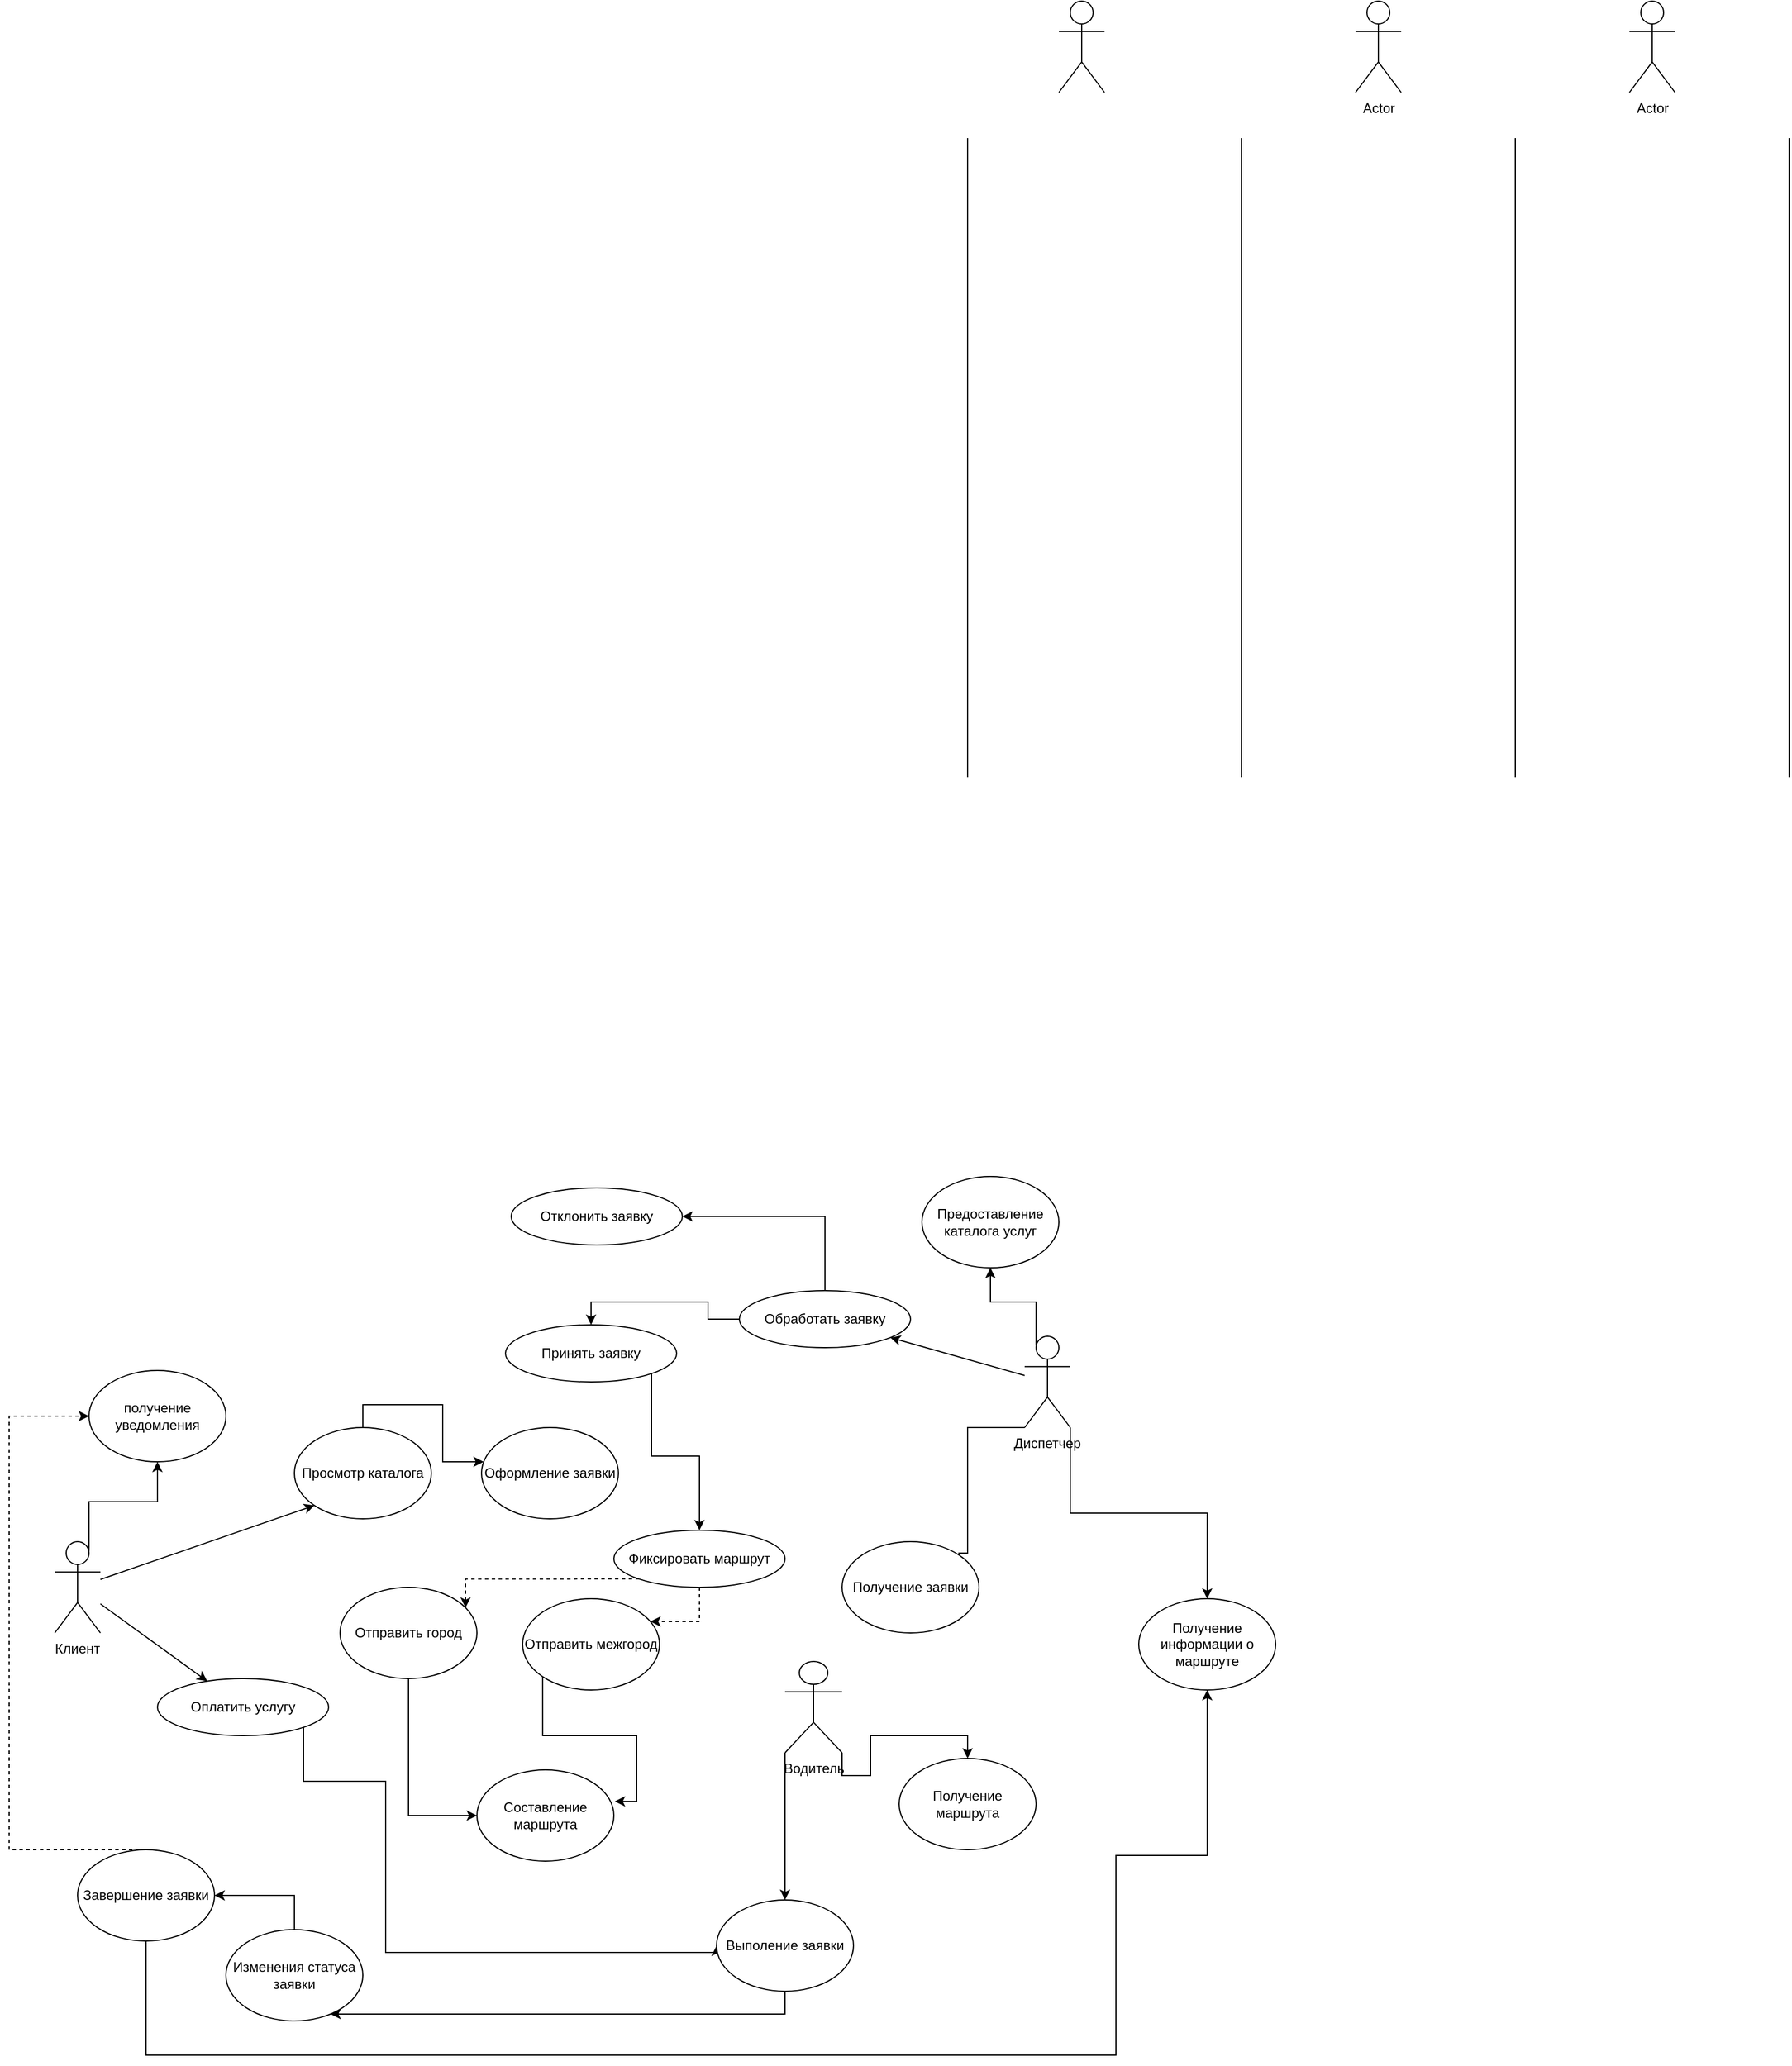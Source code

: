 <mxfile version="26.1.0" pages="4">
  <diagram name="Автобаза - Прецеденты" id="iorTe0vum1CQzyd1ajd3">
    <mxGraphModel dx="2327" dy="2119" grid="1" gridSize="10" guides="1" tooltips="1" connect="1" arrows="1" fold="1" page="1" pageScale="1" pageWidth="827" pageHeight="1169" math="0" shadow="0">
      <root>
        <mxCell id="0" />
        <mxCell id="1" parent="0" />
        <mxCell id="Hcgc0fuzSYYbqY41BFrf-39" style="edgeStyle=orthogonalEdgeStyle;rounded=0;orthogonalLoop=1;jettySize=auto;html=1;exitX=0.75;exitY=0.1;exitDx=0;exitDy=0;exitPerimeter=0;" parent="1" source="h6UZVJmKNb4CSLtt_aIw-1" target="h6UZVJmKNb4CSLtt_aIw-24" edge="1">
          <mxGeometry relative="1" as="geometry" />
        </mxCell>
        <mxCell id="h6UZVJmKNb4CSLtt_aIw-1" value="Клиент" style="shape=umlActor;verticalLabelPosition=bottom;verticalAlign=top;" parent="1" vertex="1">
          <mxGeometry x="40" y="230" width="40" height="80" as="geometry" />
        </mxCell>
        <mxCell id="Hcgc0fuzSYYbqY41BFrf-30" style="edgeStyle=orthogonalEdgeStyle;rounded=0;orthogonalLoop=1;jettySize=auto;html=1;exitX=1;exitY=1;exitDx=0;exitDy=0;exitPerimeter=0;" parent="1" source="h6UZVJmKNb4CSLtt_aIw-2" target="Hcgc0fuzSYYbqY41BFrf-29" edge="1">
          <mxGeometry relative="1" as="geometry" />
        </mxCell>
        <mxCell id="Hcgc0fuzSYYbqY41BFrf-42" style="edgeStyle=orthogonalEdgeStyle;rounded=0;orthogonalLoop=1;jettySize=auto;html=1;exitX=0.25;exitY=0.1;exitDx=0;exitDy=0;exitPerimeter=0;" parent="1" source="h6UZVJmKNb4CSLtt_aIw-2" target="Hcgc0fuzSYYbqY41BFrf-43" edge="1">
          <mxGeometry relative="1" as="geometry">
            <mxPoint x="860" y="-50" as="targetPoint" />
          </mxGeometry>
        </mxCell>
        <mxCell id="h6UZVJmKNb4CSLtt_aIw-2" value="Диспетчер" style="shape=umlActor;verticalLabelPosition=bottom;verticalAlign=top;" parent="1" vertex="1">
          <mxGeometry x="890" y="50" width="40" height="80" as="geometry" />
        </mxCell>
        <mxCell id="h6UZVJmKNb4CSLtt_aIw-42" style="edgeStyle=orthogonalEdgeStyle;rounded=0;orthogonalLoop=1;jettySize=auto;html=1;exitX=1;exitY=1;exitDx=0;exitDy=0;entryX=0;entryY=0.5;entryDx=0;entryDy=0;" parent="1" source="h6UZVJmKNb4CSLtt_aIw-5" target="h6UZVJmKNb4CSLtt_aIw-41" edge="1">
          <mxGeometry relative="1" as="geometry">
            <Array as="points">
              <mxPoint x="258" y="440" />
              <mxPoint x="330" y="440" />
              <mxPoint x="330" y="590" />
            </Array>
          </mxGeometry>
        </mxCell>
        <mxCell id="h6UZVJmKNb4CSLtt_aIw-5" value="Оплатить услугу" style="ellipse;whiteSpace=wrap;" parent="1" vertex="1">
          <mxGeometry x="130" y="350" width="150" height="50" as="geometry" />
        </mxCell>
        <mxCell id="h6UZVJmKNb4CSLtt_aIw-52" style="edgeStyle=orthogonalEdgeStyle;rounded=0;orthogonalLoop=1;jettySize=auto;html=1;exitX=0.5;exitY=0;exitDx=0;exitDy=0;entryX=1;entryY=0.5;entryDx=0;entryDy=0;" parent="1" source="h6UZVJmKNb4CSLtt_aIw-6" target="h6UZVJmKNb4CSLtt_aIw-7" edge="1">
          <mxGeometry relative="1" as="geometry" />
        </mxCell>
        <mxCell id="h6UZVJmKNb4CSLtt_aIw-53" style="edgeStyle=orthogonalEdgeStyle;rounded=0;orthogonalLoop=1;jettySize=auto;html=1;exitX=0;exitY=0.5;exitDx=0;exitDy=0;entryX=0.5;entryY=0;entryDx=0;entryDy=0;" parent="1" source="h6UZVJmKNb4CSLtt_aIw-6" target="h6UZVJmKNb4CSLtt_aIw-19" edge="1">
          <mxGeometry relative="1" as="geometry" />
        </mxCell>
        <mxCell id="h6UZVJmKNb4CSLtt_aIw-6" value="Обработать заявку" style="ellipse;whiteSpace=wrap;" parent="1" vertex="1">
          <mxGeometry x="640" y="10" width="150" height="50" as="geometry" />
        </mxCell>
        <mxCell id="h6UZVJmKNb4CSLtt_aIw-7" value="Отклонить заявку" style="ellipse;whiteSpace=wrap;" parent="1" vertex="1">
          <mxGeometry x="440" y="-80" width="150" height="50" as="geometry" />
        </mxCell>
        <mxCell id="h6UZVJmKNb4CSLtt_aIw-34" style="edgeStyle=orthogonalEdgeStyle;rounded=0;orthogonalLoop=1;jettySize=auto;html=1;exitX=0;exitY=1;exitDx=0;exitDy=0;dashed=1;" parent="1" source="h6UZVJmKNb4CSLtt_aIw-8" target="h6UZVJmKNb4CSLtt_aIw-35" edge="1">
          <mxGeometry relative="1" as="geometry">
            <mxPoint x="460" y="270" as="targetPoint" />
            <Array as="points">
              <mxPoint x="400" y="263" />
            </Array>
          </mxGeometry>
        </mxCell>
        <mxCell id="h6UZVJmKNb4CSLtt_aIw-36" style="edgeStyle=orthogonalEdgeStyle;rounded=0;orthogonalLoop=1;jettySize=auto;html=1;exitX=0.5;exitY=1;exitDx=0;exitDy=0;dashed=1;" parent="1" source="h6UZVJmKNb4CSLtt_aIw-8" target="h6UZVJmKNb4CSLtt_aIw-37" edge="1">
          <mxGeometry relative="1" as="geometry">
            <mxPoint x="530" y="290" as="targetPoint" />
            <Array as="points">
              <mxPoint x="605" y="300" />
            </Array>
          </mxGeometry>
        </mxCell>
        <mxCell id="h6UZVJmKNb4CSLtt_aIw-8" value="Фиксировать маршрут" style="ellipse;whiteSpace=wrap;" parent="1" vertex="1">
          <mxGeometry x="530" y="220" width="150" height="50" as="geometry" />
        </mxCell>
        <mxCell id="h6UZVJmKNb4CSLtt_aIw-10" style="entryX=0;entryY=1;entryDx=0;entryDy=0;" parent="1" source="h6UZVJmKNb4CSLtt_aIw-1" target="Hcgc0fuzSYYbqY41BFrf-36" edge="1">
          <mxGeometry relative="1" as="geometry">
            <mxPoint x="264.828" y="193.582" as="targetPoint" />
          </mxGeometry>
        </mxCell>
        <mxCell id="h6UZVJmKNb4CSLtt_aIw-11" parent="1" source="h6UZVJmKNb4CSLtt_aIw-1" target="h6UZVJmKNb4CSLtt_aIw-5" edge="1">
          <mxGeometry relative="1" as="geometry" />
        </mxCell>
        <mxCell id="h6UZVJmKNb4CSLtt_aIw-12" parent="1" source="h6UZVJmKNb4CSLtt_aIw-2" target="h6UZVJmKNb4CSLtt_aIw-6" edge="1">
          <mxGeometry relative="1" as="geometry" />
        </mxCell>
        <mxCell id="h6UZVJmKNb4CSLtt_aIw-51" style="edgeStyle=orthogonalEdgeStyle;rounded=0;orthogonalLoop=1;jettySize=auto;html=1;exitX=1;exitY=1;exitDx=0;exitDy=0;entryX=0.5;entryY=0;entryDx=0;entryDy=0;" parent="1" source="h6UZVJmKNb4CSLtt_aIw-19" target="h6UZVJmKNb4CSLtt_aIw-8" edge="1">
          <mxGeometry relative="1" as="geometry" />
        </mxCell>
        <mxCell id="h6UZVJmKNb4CSLtt_aIw-19" value="Принять заявку" style="ellipse;whiteSpace=wrap;html=1;" parent="1" vertex="1">
          <mxGeometry x="435" y="40" width="150" height="50" as="geometry" />
        </mxCell>
        <mxCell id="h6UZVJmKNb4CSLtt_aIw-24" value="получение уведомления" style="ellipse;whiteSpace=wrap;html=1;" parent="1" vertex="1">
          <mxGeometry x="70" y="80" width="120" height="80" as="geometry" />
        </mxCell>
        <mxCell id="h6UZVJmKNb4CSLtt_aIw-40" style="edgeStyle=orthogonalEdgeStyle;rounded=0;orthogonalLoop=1;jettySize=auto;html=1;exitX=0;exitY=1;exitDx=0;exitDy=0;exitPerimeter=0;" parent="1" source="h6UZVJmKNb4CSLtt_aIw-27" target="h6UZVJmKNb4CSLtt_aIw-41" edge="1">
          <mxGeometry relative="1" as="geometry">
            <mxPoint x="540" y="570" as="targetPoint" />
            <Array as="points">
              <mxPoint x="680" y="510" />
              <mxPoint x="680" y="510" />
            </Array>
          </mxGeometry>
        </mxCell>
        <mxCell id="Hcgc0fuzSYYbqY41BFrf-40" style="edgeStyle=orthogonalEdgeStyle;rounded=0;orthogonalLoop=1;jettySize=auto;html=1;exitX=1;exitY=1;exitDx=0;exitDy=0;exitPerimeter=0;" parent="1" source="h6UZVJmKNb4CSLtt_aIw-27" target="Hcgc0fuzSYYbqY41BFrf-41" edge="1">
          <mxGeometry relative="1" as="geometry">
            <mxPoint x="840" y="460" as="targetPoint" />
          </mxGeometry>
        </mxCell>
        <mxCell id="h6UZVJmKNb4CSLtt_aIw-27" value="Водитель" style="shape=umlActor;verticalLabelPosition=bottom;verticalAlign=top;html=1;outlineConnect=0;" parent="1" vertex="1">
          <mxGeometry x="680" y="335" width="50" height="80" as="geometry" />
        </mxCell>
        <mxCell id="h6UZVJmKNb4CSLtt_aIw-29" value="Составление маршрута" style="ellipse;whiteSpace=wrap;html=1;" parent="1" vertex="1">
          <mxGeometry x="410" y="430" width="120" height="80" as="geometry" />
        </mxCell>
        <mxCell id="h6UZVJmKNb4CSLtt_aIw-56" style="edgeStyle=orthogonalEdgeStyle;rounded=0;orthogonalLoop=1;jettySize=auto;html=1;exitX=0.5;exitY=1;exitDx=0;exitDy=0;entryX=0;entryY=0.5;entryDx=0;entryDy=0;" parent="1" source="h6UZVJmKNb4CSLtt_aIw-35" target="h6UZVJmKNb4CSLtt_aIw-29" edge="1">
          <mxGeometry relative="1" as="geometry" />
        </mxCell>
        <mxCell id="h6UZVJmKNb4CSLtt_aIw-35" value="Отправить город" style="ellipse;whiteSpace=wrap;html=1;" parent="1" vertex="1">
          <mxGeometry x="290" y="270" width="120" height="80" as="geometry" />
        </mxCell>
        <mxCell id="h6UZVJmKNb4CSLtt_aIw-37" value="Отправить межгород" style="ellipse;whiteSpace=wrap;html=1;" parent="1" vertex="1">
          <mxGeometry x="450" y="280" width="120" height="80" as="geometry" />
        </mxCell>
        <mxCell id="h6UZVJmKNb4CSLtt_aIw-39" style="edgeStyle=orthogonalEdgeStyle;rounded=0;orthogonalLoop=1;jettySize=auto;html=1;exitX=0;exitY=1;exitDx=0;exitDy=0;entryX=1.007;entryY=0.345;entryDx=0;entryDy=0;entryPerimeter=0;" parent="1" source="h6UZVJmKNb4CSLtt_aIw-37" target="h6UZVJmKNb4CSLtt_aIw-29" edge="1">
          <mxGeometry relative="1" as="geometry">
            <Array as="points">
              <mxPoint x="468" y="400" />
              <mxPoint x="550" y="400" />
              <mxPoint x="550" y="458" />
            </Array>
          </mxGeometry>
        </mxCell>
        <mxCell id="Hcgc0fuzSYYbqY41BFrf-33" style="edgeStyle=orthogonalEdgeStyle;rounded=0;orthogonalLoop=1;jettySize=auto;html=1;exitX=0.5;exitY=1;exitDx=0;exitDy=0;" parent="1" source="h6UZVJmKNb4CSLtt_aIw-41" target="Hcgc0fuzSYYbqY41BFrf-34" edge="1">
          <mxGeometry relative="1" as="geometry">
            <mxPoint x="300" y="630" as="targetPoint" />
            <Array as="points">
              <mxPoint x="680" y="644" />
              <mxPoint x="300" y="644" />
            </Array>
          </mxGeometry>
        </mxCell>
        <mxCell id="h6UZVJmKNb4CSLtt_aIw-41" value="Выполение заявки" style="ellipse;whiteSpace=wrap;html=1;" parent="1" vertex="1">
          <mxGeometry x="620" y="544" width="120" height="80" as="geometry" />
        </mxCell>
        <mxCell id="h6UZVJmKNb4CSLtt_aIw-45" style="edgeStyle=orthogonalEdgeStyle;rounded=0;orthogonalLoop=1;jettySize=auto;html=1;exitX=0.5;exitY=0;exitDx=0;exitDy=0;entryX=0;entryY=0.5;entryDx=0;entryDy=0;dashed=1;" parent="1" source="h6UZVJmKNb4CSLtt_aIw-44" target="h6UZVJmKNb4CSLtt_aIw-24" edge="1">
          <mxGeometry relative="1" as="geometry">
            <Array as="points">
              <mxPoint y="500" />
              <mxPoint y="120" />
            </Array>
          </mxGeometry>
        </mxCell>
        <mxCell id="h6UZVJmKNb4CSLtt_aIw-57" style="edgeStyle=orthogonalEdgeStyle;rounded=0;orthogonalLoop=1;jettySize=auto;html=1;exitX=0.5;exitY=1;exitDx=0;exitDy=0;entryX=0.5;entryY=1;entryDx=0;entryDy=0;" parent="1" source="h6UZVJmKNb4CSLtt_aIw-44" target="Hcgc0fuzSYYbqY41BFrf-29" edge="1">
          <mxGeometry relative="1" as="geometry">
            <Array as="points">
              <mxPoint x="120" y="680" />
              <mxPoint x="970" y="680" />
              <mxPoint x="970" y="505" />
              <mxPoint x="1050" y="505" />
            </Array>
            <mxPoint x="1060" y="375" as="targetPoint" />
          </mxGeometry>
        </mxCell>
        <mxCell id="h6UZVJmKNb4CSLtt_aIw-44" value="Завершение заявки" style="ellipse;whiteSpace=wrap;html=1;" parent="1" vertex="1">
          <mxGeometry x="60" y="500" width="120" height="80" as="geometry" />
        </mxCell>
        <mxCell id="h6UZVJmKNb4CSLtt_aIw-48" value="Получение заявки" style="ellipse;whiteSpace=wrap;html=1;" parent="1" vertex="1">
          <mxGeometry x="730.0" y="230" width="120" height="80" as="geometry" />
        </mxCell>
        <mxCell id="h6UZVJmKNb4CSLtt_aIw-55" style="edgeStyle=orthogonalEdgeStyle;rounded=0;orthogonalLoop=1;jettySize=auto;html=1;exitX=1;exitY=0;exitDx=0;exitDy=0;entryX=0;entryY=1;entryDx=0;entryDy=0;entryPerimeter=0;endArrow=none;startFill=0;" parent="1" source="h6UZVJmKNb4CSLtt_aIw-48" target="h6UZVJmKNb4CSLtt_aIw-2" edge="1">
          <mxGeometry relative="1" as="geometry">
            <Array as="points">
              <mxPoint x="832" y="240" />
              <mxPoint x="840" y="240" />
              <mxPoint x="840" y="130" />
            </Array>
          </mxGeometry>
        </mxCell>
        <mxCell id="Hcgc0fuzSYYbqY41BFrf-29" value="Получение информации о маршруте" style="ellipse;whiteSpace=wrap;html=1;" parent="1" vertex="1">
          <mxGeometry x="990" y="280" width="120" height="80" as="geometry" />
        </mxCell>
        <mxCell id="Hcgc0fuzSYYbqY41BFrf-35" style="edgeStyle=orthogonalEdgeStyle;rounded=0;orthogonalLoop=1;jettySize=auto;html=1;exitX=0.5;exitY=0;exitDx=0;exitDy=0;" parent="1" source="Hcgc0fuzSYYbqY41BFrf-34" target="h6UZVJmKNb4CSLtt_aIw-44" edge="1">
          <mxGeometry relative="1" as="geometry" />
        </mxCell>
        <mxCell id="Hcgc0fuzSYYbqY41BFrf-34" value="Изменения статуса заявки" style="ellipse;whiteSpace=wrap;html=1;" parent="1" vertex="1">
          <mxGeometry x="190" y="570" width="120" height="80" as="geometry" />
        </mxCell>
        <mxCell id="Hcgc0fuzSYYbqY41BFrf-37" style="edgeStyle=orthogonalEdgeStyle;rounded=0;orthogonalLoop=1;jettySize=auto;html=1;exitX=0.5;exitY=0;exitDx=0;exitDy=0;" parent="1" source="Hcgc0fuzSYYbqY41BFrf-36" target="Hcgc0fuzSYYbqY41BFrf-38" edge="1">
          <mxGeometry relative="1" as="geometry">
            <mxPoint x="450" y="160" as="targetPoint" />
            <Array as="points">
              <mxPoint x="310" y="110" />
              <mxPoint x="380" y="110" />
              <mxPoint x="380" y="160" />
            </Array>
          </mxGeometry>
        </mxCell>
        <mxCell id="Hcgc0fuzSYYbqY41BFrf-36" value="Просмотр каталога" style="ellipse;whiteSpace=wrap;html=1;" parent="1" vertex="1">
          <mxGeometry x="250" y="130" width="120" height="80" as="geometry" />
        </mxCell>
        <mxCell id="Hcgc0fuzSYYbqY41BFrf-38" value="Оформление заявки" style="ellipse;whiteSpace=wrap;html=1;" parent="1" vertex="1">
          <mxGeometry x="414" y="130" width="120" height="80" as="geometry" />
        </mxCell>
        <mxCell id="Hcgc0fuzSYYbqY41BFrf-41" value="Получение маршрута" style="ellipse;whiteSpace=wrap;html=1;" parent="1" vertex="1">
          <mxGeometry x="780" y="420" width="120" height="80" as="geometry" />
        </mxCell>
        <mxCell id="Hcgc0fuzSYYbqY41BFrf-43" value="Предоставление каталога услуг" style="ellipse;whiteSpace=wrap;html=1;" parent="1" vertex="1">
          <mxGeometry x="800" y="-90" width="120" height="80" as="geometry" />
        </mxCell>
        <mxCell id="Hcgc0fuzSYYbqY41BFrf-51" value="" style="endArrow=none;html=1;rounded=0;" parent="1" edge="1">
          <mxGeometry width="50" height="50" relative="1" as="geometry">
            <mxPoint x="1080" y="-440" as="sourcePoint" />
            <mxPoint x="1080" y="-1000" as="targetPoint" />
          </mxGeometry>
        </mxCell>
        <mxCell id="Hcgc0fuzSYYbqY41BFrf-52" value="" style="endArrow=none;html=1;rounded=0;" parent="1" edge="1">
          <mxGeometry width="50" height="50" relative="1" as="geometry">
            <mxPoint x="1320" y="-440" as="sourcePoint" />
            <mxPoint x="1320" y="-1000" as="targetPoint" />
            <Array as="points" />
          </mxGeometry>
        </mxCell>
        <mxCell id="Hcgc0fuzSYYbqY41BFrf-53" value="" style="endArrow=none;html=1;rounded=0;" parent="1" edge="1">
          <mxGeometry width="50" height="50" relative="1" as="geometry">
            <mxPoint x="1560" y="-440" as="sourcePoint" />
            <mxPoint x="1560" y="-1000" as="targetPoint" />
          </mxGeometry>
        </mxCell>
        <mxCell id="Hcgc0fuzSYYbqY41BFrf-54" value="" style="endArrow=none;html=1;rounded=0;" parent="1" edge="1">
          <mxGeometry width="50" height="50" relative="1" as="geometry">
            <mxPoint x="840" y="-440" as="sourcePoint" />
            <mxPoint x="840" y="-1000" as="targetPoint" />
            <Array as="points">
              <mxPoint x="840" y="-760" />
            </Array>
          </mxGeometry>
        </mxCell>
        <mxCell id="Hcgc0fuzSYYbqY41BFrf-55" value="" style="shape=umlActor;verticalLabelPosition=bottom;verticalAlign=top;html=1;outlineConnect=0;" parent="1" vertex="1">
          <mxGeometry x="920" y="-1120" width="40" height="80" as="geometry" />
        </mxCell>
        <mxCell id="Hcgc0fuzSYYbqY41BFrf-56" value="Actor" style="shape=umlActor;verticalLabelPosition=bottom;verticalAlign=top;html=1;outlineConnect=0;" parent="1" vertex="1">
          <mxGeometry x="1180" y="-1120" width="40" height="80" as="geometry" />
        </mxCell>
        <mxCell id="Hcgc0fuzSYYbqY41BFrf-57" value="Actor" style="shape=umlActor;verticalLabelPosition=bottom;verticalAlign=top;html=1;outlineConnect=0;" parent="1" vertex="1">
          <mxGeometry x="1420" y="-1120" width="40" height="80" as="geometry" />
        </mxCell>
      </root>
    </mxGraphModel>
  </diagram>
  <diagram id="aFBZGgIcqYKfJG0qQVw1" name="Страница — 2">
    <mxGraphModel dx="1105" dy="700" grid="1" gridSize="10" guides="1" tooltips="1" connect="1" arrows="1" fold="1" page="1" pageScale="1" pageWidth="827" pageHeight="1169" math="0" shadow="0">
      <root>
        <mxCell id="0" />
        <mxCell id="1" parent="0" />
        <mxCell id="mQog7mH1z--K2ziHSab2-1" value="" style="group;" parent="1" vertex="1" connectable="0">
          <mxGeometry x="190" y="50" width="120" height="490" as="geometry" />
        </mxCell>
        <mxCell id="mQog7mH1z--K2ziHSab2-2" value="" style="endArrow=none;dashed=1;html=1;rounded=0;entryX=0.5;entryY=1;entryDx=0;entryDy=0;" parent="mQog7mH1z--K2ziHSab2-1" target="mQog7mH1z--K2ziHSab2-3" edge="1">
          <mxGeometry width="50" height="50" relative="1" as="geometry">
            <mxPoint x="60" y="490" as="sourcePoint" />
            <mxPoint x="60" y="60" as="targetPoint" />
          </mxGeometry>
        </mxCell>
        <mxCell id="mQog7mH1z--K2ziHSab2-3" value="Пользователь" style="rounded=0;whiteSpace=wrap;html=1;" parent="mQog7mH1z--K2ziHSab2-1" vertex="1">
          <mxGeometry width="120" height="60" as="geometry" />
        </mxCell>
        <mxCell id="5RLd7YWadRUcl0gNktYp-1" value="" style="rounded=0;whiteSpace=wrap;html=1;fillColor=#1ba1e2;fontColor=#ffffff;strokeColor=#006EAF;" vertex="1" parent="mQog7mH1z--K2ziHSab2-1">
          <mxGeometry x="45" y="110" width="15" height="110" as="geometry" />
        </mxCell>
        <mxCell id="mQog7mH1z--K2ziHSab2-4" value="" style="group" parent="1" vertex="1" connectable="0">
          <mxGeometry x="380" y="50" width="120" height="490" as="geometry" />
        </mxCell>
        <mxCell id="mQog7mH1z--K2ziHSab2-5" value="" style="endArrow=none;dashed=1;html=1;rounded=0;entryX=0.5;entryY=1;entryDx=0;entryDy=0;" parent="mQog7mH1z--K2ziHSab2-4" target="mQog7mH1z--K2ziHSab2-6" edge="1">
          <mxGeometry width="50" height="50" relative="1" as="geometry">
            <mxPoint x="60" y="490" as="sourcePoint" />
            <mxPoint x="60" y="60" as="targetPoint" />
          </mxGeometry>
        </mxCell>
        <mxCell id="mQog7mH1z--K2ziHSab2-6" value="Интерфейс" style="rounded=0;whiteSpace=wrap;html=1;" parent="mQog7mH1z--K2ziHSab2-4" vertex="1">
          <mxGeometry width="120" height="60" as="geometry" />
        </mxCell>
        <mxCell id="mQog7mH1z--K2ziHSab2-7" value="" style="group" parent="1" vertex="1" connectable="0">
          <mxGeometry x="580" y="50" width="360" height="490" as="geometry" />
        </mxCell>
        <mxCell id="mQog7mH1z--K2ziHSab2-8" value="" style="endArrow=none;dashed=1;html=1;rounded=0;entryX=0.5;entryY=1;entryDx=0;entryDy=0;" parent="mQog7mH1z--K2ziHSab2-7" target="mQog7mH1z--K2ziHSab2-9" edge="1">
          <mxGeometry width="50" height="50" relative="1" as="geometry">
            <mxPoint x="60" y="490" as="sourcePoint" />
            <mxPoint x="60" y="60" as="targetPoint" />
          </mxGeometry>
        </mxCell>
        <mxCell id="mQog7mH1z--K2ziHSab2-9" value="Сервер" style="rounded=0;whiteSpace=wrap;html=1;" parent="mQog7mH1z--K2ziHSab2-7" vertex="1">
          <mxGeometry width="120" height="60" as="geometry" />
        </mxCell>
        <mxCell id="mQog7mH1z--K2ziHSab2-10" value="" style="endArrow=classic;html=1;rounded=0;endFill=1;" parent="mQog7mH1z--K2ziHSab2-7" edge="1">
          <mxGeometry width="50" height="50" relative="1" as="geometry">
            <mxPoint x="60" y="150" as="sourcePoint" />
            <mxPoint x="60" y="190" as="targetPoint" />
            <Array as="points">
              <mxPoint x="100" y="150" />
              <mxPoint x="100" y="190" />
            </Array>
          </mxGeometry>
        </mxCell>
        <mxCell id="mQog7mH1z--K2ziHSab2-11" value="Валидация&amp;nbsp;&lt;div&gt;данных&lt;/div&gt;" style="edgeLabel;html=1;align=center;verticalAlign=middle;resizable=0;points=[];" parent="mQog7mH1z--K2ziHSab2-10" vertex="1" connectable="0">
          <mxGeometry x="0.14" relative="1" as="geometry">
            <mxPoint x="30" y="-10" as="offset" />
          </mxGeometry>
        </mxCell>
        <mxCell id="EC3qOKjoxZ--VWfaF5Zr-4" style="edgeStyle=orthogonalEdgeStyle;rounded=0;orthogonalLoop=1;jettySize=auto;html=1;exitX=0.75;exitY=1;exitDx=0;exitDy=0;" edge="1" parent="mQog7mH1z--K2ziHSab2-7" source="EC3qOKjoxZ--VWfaF5Zr-3">
          <mxGeometry relative="1" as="geometry">
            <mxPoint x="240" y="210" as="targetPoint" />
            <Array as="points">
              <mxPoint x="65" y="200" />
              <mxPoint x="240" y="200" />
            </Array>
          </mxGeometry>
        </mxCell>
        <mxCell id="EC3qOKjoxZ--VWfaF5Zr-3" value="" style="rounded=0;whiteSpace=wrap;html=1;fillColor=#1ba1e2;fontColor=#ffffff;strokeColor=#006EAF;" vertex="1" parent="mQog7mH1z--K2ziHSab2-7">
          <mxGeometry x="50" y="160" width="20" height="20" as="geometry" />
        </mxCell>
        <mxCell id="mQog7mH1z--K2ziHSab2-12" value="" style="group" parent="1" vertex="1" connectable="0">
          <mxGeometry x="760" y="50" width="120" height="490" as="geometry" />
        </mxCell>
        <mxCell id="mQog7mH1z--K2ziHSab2-13" value="" style="endArrow=none;dashed=1;html=1;rounded=0;entryX=0.5;entryY=1;entryDx=0;entryDy=0;" parent="mQog7mH1z--K2ziHSab2-12" target="mQog7mH1z--K2ziHSab2-14" edge="1">
          <mxGeometry width="50" height="50" relative="1" as="geometry">
            <mxPoint x="60" y="490" as="sourcePoint" />
            <mxPoint x="60" y="60" as="targetPoint" />
          </mxGeometry>
        </mxCell>
        <mxCell id="mQog7mH1z--K2ziHSab2-14" value="База данных" style="rounded=0;whiteSpace=wrap;html=1;" parent="mQog7mH1z--K2ziHSab2-12" vertex="1">
          <mxGeometry width="120" height="60" as="geometry" />
        </mxCell>
        <mxCell id="mQog7mH1z--K2ziHSab2-15" value="" style="endArrow=classic;html=1;rounded=0;endFill=1;" parent="1" edge="1">
          <mxGeometry width="50" height="50" relative="1" as="geometry">
            <mxPoint x="250" y="159" as="sourcePoint" />
            <mxPoint x="440" y="159" as="targetPoint" />
          </mxGeometry>
        </mxCell>
        <mxCell id="mQog7mH1z--K2ziHSab2-16" value="Оформить заказ" style="edgeLabel;html=1;align=center;verticalAlign=middle;resizable=0;points=[];" parent="mQog7mH1z--K2ziHSab2-15" vertex="1" connectable="0">
          <mxGeometry x="0.14" relative="1" as="geometry">
            <mxPoint x="-18" y="-10" as="offset" />
          </mxGeometry>
        </mxCell>
        <mxCell id="mQog7mH1z--K2ziHSab2-17" value="" style="endArrow=classic;html=1;rounded=0;endFill=1;" parent="1" edge="1">
          <mxGeometry width="50" height="50" relative="1" as="geometry">
            <mxPoint x="441" y="180" as="sourcePoint" />
            <mxPoint x="631" y="180" as="targetPoint" />
          </mxGeometry>
        </mxCell>
        <mxCell id="mQog7mH1z--K2ziHSab2-18" value="Отправить запрос" style="edgeLabel;html=1;align=center;verticalAlign=middle;resizable=0;points=[];" parent="mQog7mH1z--K2ziHSab2-17" vertex="1" connectable="0">
          <mxGeometry x="0.14" relative="1" as="geometry">
            <mxPoint x="-18" y="-10" as="offset" />
          </mxGeometry>
        </mxCell>
        <mxCell id="mQog7mH1z--K2ziHSab2-19" value="" style="group" parent="1" vertex="1" connectable="0">
          <mxGeometry x="150" y="270" width="700" height="230" as="geometry" />
        </mxCell>
        <mxCell id="mQog7mH1z--K2ziHSab2-20" value="" style="rounded=0;whiteSpace=wrap;html=1;fillColor=none;" parent="mQog7mH1z--K2ziHSab2-19" vertex="1">
          <mxGeometry width="700" height="230.0" as="geometry" />
        </mxCell>
        <mxCell id="mQog7mH1z--K2ziHSab2-22" value="" style="endArrow=none;dashed=1;html=1;dashPattern=1 3;strokeWidth=2;rounded=0;exitX=1;exitY=0.5;exitDx=0;exitDy=0;entryX=0;entryY=0.5;entryDx=0;entryDy=0;" parent="mQog7mH1z--K2ziHSab2-19" edge="1">
          <mxGeometry width="50" height="50" relative="1" as="geometry">
            <mxPoint x="700.0" y="103.5" as="sourcePoint" />
            <mxPoint y="103.5" as="targetPoint" />
          </mxGeometry>
        </mxCell>
        <mxCell id="mQog7mH1z--K2ziHSab2-23" value="" style="endArrow=classic;html=1;rounded=0;endFill=1;" parent="mQog7mH1z--K2ziHSab2-19" edge="1">
          <mxGeometry width="50" height="50" relative="1" as="geometry">
            <mxPoint x="291" y="57.5" as="sourcePoint" />
            <mxPoint x="100" y="57.5" as="targetPoint" />
          </mxGeometry>
        </mxCell>
        <mxCell id="mQog7mH1z--K2ziHSab2-24" value="Отображение ошибки" style="edgeLabel;html=1;align=center;verticalAlign=middle;resizable=0;points=[];" parent="mQog7mH1z--K2ziHSab2-23" vertex="1" connectable="0">
          <mxGeometry x="0.14" relative="1" as="geometry">
            <mxPoint x="18" y="-10" as="offset" />
          </mxGeometry>
        </mxCell>
        <mxCell id="mQog7mH1z--K2ziHSab2-25" value="&amp;nbsp;Введены некорректные данные" style="text;html=1;align=center;verticalAlign=middle;whiteSpace=wrap;rounded=0;fontSize=10;" parent="mQog7mH1z--K2ziHSab2-19" vertex="1">
          <mxGeometry y="34.5" width="90" height="46" as="geometry" />
        </mxCell>
        <mxCell id="mQog7mH1z--K2ziHSab2-26" value="" style="endArrow=classic;html=1;rounded=0;endFill=1;" parent="mQog7mH1z--K2ziHSab2-19" edge="1">
          <mxGeometry width="50" height="50" relative="1" as="geometry">
            <mxPoint x="490" y="130" as="sourcePoint" />
            <mxPoint x="670" y="130" as="targetPoint" />
          </mxGeometry>
        </mxCell>
        <mxCell id="mQog7mH1z--K2ziHSab2-27" value="Запрос на сохранение данных" style="edgeLabel;html=1;align=center;verticalAlign=middle;resizable=0;points=[];" parent="mQog7mH1z--K2ziHSab2-26" vertex="1" connectable="0">
          <mxGeometry x="0.14" relative="1" as="geometry">
            <mxPoint x="-18" y="-10" as="offset" />
          </mxGeometry>
        </mxCell>
        <mxCell id="mQog7mH1z--K2ziHSab2-28" value="" style="endArrow=classic;html=1;rounded=0;endFill=1;" parent="mQog7mH1z--K2ziHSab2-19" edge="1">
          <mxGeometry width="50" height="50" relative="1" as="geometry">
            <mxPoint x="670" y="170" as="sourcePoint" />
            <mxPoint x="490" y="170" as="targetPoint" />
          </mxGeometry>
        </mxCell>
        <mxCell id="mQog7mH1z--K2ziHSab2-29" value="Результат сохранения" style="edgeLabel;html=1;align=center;verticalAlign=middle;resizable=0;points=[];" parent="mQog7mH1z--K2ziHSab2-28" vertex="1" connectable="0">
          <mxGeometry x="0.14" relative="1" as="geometry">
            <mxPoint x="13" y="-10" as="offset" />
          </mxGeometry>
        </mxCell>
        <mxCell id="mQog7mH1z--K2ziHSab2-30" value="" style="endArrow=classic;html=1;rounded=0;endFill=1;" parent="mQog7mH1z--K2ziHSab2-19" edge="1">
          <mxGeometry width="50" height="50" relative="1" as="geometry">
            <mxPoint x="490" y="34.5" as="sourcePoint" />
            <mxPoint x="290" y="34.5" as="targetPoint" />
          </mxGeometry>
        </mxCell>
        <mxCell id="mQog7mH1z--K2ziHSab2-31" value="Ошибка ввода данных" style="edgeLabel;html=1;align=center;verticalAlign=middle;resizable=0;points=[];" parent="mQog7mH1z--K2ziHSab2-30" vertex="1" connectable="0">
          <mxGeometry x="0.14" relative="1" as="geometry">
            <mxPoint x="18" y="-10" as="offset" />
          </mxGeometry>
        </mxCell>
        <mxCell id="mQog7mH1z--K2ziHSab2-32" value="" style="endArrow=classic;html=1;rounded=0;endFill=1;" parent="mQog7mH1z--K2ziHSab2-19" edge="1">
          <mxGeometry width="50" height="50" relative="1" as="geometry">
            <mxPoint x="490" y="190.0" as="sourcePoint" />
            <mxPoint x="290" y="190.0" as="targetPoint" />
          </mxGeometry>
        </mxCell>
        <mxCell id="mQog7mH1z--K2ziHSab2-33" value="Отправка результата запроса" style="edgeLabel;html=1;align=center;verticalAlign=middle;resizable=0;points=[];" parent="mQog7mH1z--K2ziHSab2-32" vertex="1" connectable="0">
          <mxGeometry x="0.14" relative="1" as="geometry">
            <mxPoint x="13" y="-10" as="offset" />
          </mxGeometry>
        </mxCell>
        <mxCell id="mQog7mH1z--K2ziHSab2-34" value="" style="endArrow=classic;html=1;rounded=0;endFill=1;" parent="mQog7mH1z--K2ziHSab2-19" edge="1">
          <mxGeometry width="50" height="50" relative="1" as="geometry">
            <mxPoint x="290" y="210" as="sourcePoint" />
            <mxPoint x="100" y="210" as="targetPoint" />
          </mxGeometry>
        </mxCell>
        <mxCell id="mQog7mH1z--K2ziHSab2-35" value="Отображения сообщения с &lt;br&gt;результатом запроса" style="edgeLabel;html=1;align=center;verticalAlign=middle;resizable=0;points=[];" parent="mQog7mH1z--K2ziHSab2-34" vertex="1" connectable="0">
          <mxGeometry x="0.14" relative="1" as="geometry">
            <mxPoint x="13" y="-20" as="offset" />
          </mxGeometry>
        </mxCell>
        <mxCell id="EC3qOKjoxZ--VWfaF5Zr-2" value="" style="rounded=0;whiteSpace=wrap;html=1;fillColor=#1ba1e2;fontColor=#ffffff;strokeColor=#006EAF;" vertex="1" parent="mQog7mH1z--K2ziHSab2-19">
          <mxGeometry x="90" y="70" width="20" height="130" as="geometry" />
        </mxCell>
      </root>
    </mxGraphModel>
  </diagram>
  <diagram id="ibJ70IcBAII2oboBYzcB" name="Страница — 3">
    <mxGraphModel dx="4327" dy="3386" grid="1" gridSize="10" guides="1" tooltips="1" connect="1" arrows="1" fold="1" page="1" pageScale="1" pageWidth="827" pageHeight="1169" math="0" shadow="0">
      <root>
        <mxCell id="0" />
        <mxCell id="1" parent="0" />
        <mxCell id="Q3mrEXqhcjSXRjRcsk-y-1" value="" style="rounded=0;whiteSpace=wrap;html=1;" vertex="1" parent="1">
          <mxGeometry x="-490" y="-1010" width="740" height="710" as="geometry" />
        </mxCell>
        <mxCell id="Q3mrEXqhcjSXRjRcsk-y-2" value="" style="endArrow=none;html=1;rounded=0;entryX=0.324;entryY=0.001;entryDx=0;entryDy=0;entryPerimeter=0;exitX=0.322;exitY=0.997;exitDx=0;exitDy=0;exitPerimeter=0;" edge="1" parent="1" source="Q3mrEXqhcjSXRjRcsk-y-1" target="Q3mrEXqhcjSXRjRcsk-y-1">
          <mxGeometry width="50" height="50" relative="1" as="geometry">
            <mxPoint x="-260" y="-290" as="sourcePoint" />
            <mxPoint x="-260" y="-1000" as="targetPoint" />
          </mxGeometry>
        </mxCell>
        <mxCell id="Q3mrEXqhcjSXRjRcsk-y-3" value="Клиент" style="shape=umlActor;verticalLabelPosition=bottom;verticalAlign=top;html=1;outlineConnect=0;" vertex="1" parent="1">
          <mxGeometry x="-390" y="-1120" width="30" height="60" as="geometry" />
        </mxCell>
        <mxCell id="Q3mrEXqhcjSXRjRcsk-y-4" value="Диспечер" style="shape=umlActor;verticalLabelPosition=bottom;verticalAlign=top;html=1;outlineConnect=0;" vertex="1" parent="1">
          <mxGeometry x="-155" y="-1120" width="30" height="60" as="geometry" />
        </mxCell>
        <mxCell id="Q3mrEXqhcjSXRjRcsk-y-5" value="Водитель" style="shape=umlActor;verticalLabelPosition=bottom;verticalAlign=top;html=1;outlineConnect=0;" vertex="1" parent="1">
          <mxGeometry x="105" y="-1120" width="30" height="60" as="geometry" />
        </mxCell>
        <mxCell id="Q3mrEXqhcjSXRjRcsk-y-6" style="edgeStyle=orthogonalEdgeStyle;rounded=0;orthogonalLoop=1;jettySize=auto;html=1;exitX=0.5;exitY=1;exitDx=0;exitDy=0;entryX=0.5;entryY=0;entryDx=0;entryDy=0;endArrow=none;startFill=0;" edge="1" parent="1" source="Q3mrEXqhcjSXRjRcsk-y-7" target="Q3mrEXqhcjSXRjRcsk-y-9">
          <mxGeometry relative="1" as="geometry" />
        </mxCell>
        <mxCell id="Q3mrEXqhcjSXRjRcsk-y-7" value="Просмотр каталога" style="ellipse;whiteSpace=wrap;html=1;" vertex="1" parent="1">
          <mxGeometry x="-435" y="-980" width="105" height="60" as="geometry" />
        </mxCell>
        <mxCell id="Q3mrEXqhcjSXRjRcsk-y-8" style="edgeStyle=orthogonalEdgeStyle;rounded=0;orthogonalLoop=1;jettySize=auto;html=1;exitX=1;exitY=0.5;exitDx=0;exitDy=0;" edge="1" parent="1" source="Q3mrEXqhcjSXRjRcsk-y-9" target="Q3mrEXqhcjSXRjRcsk-y-11">
          <mxGeometry relative="1" as="geometry" />
        </mxCell>
        <mxCell id="Q3mrEXqhcjSXRjRcsk-y-9" value="Оформление заявки" style="ellipse;whiteSpace=wrap;html=1;" vertex="1" parent="1">
          <mxGeometry x="-435" y="-895" width="105" height="70" as="geometry" />
        </mxCell>
        <mxCell id="Q3mrEXqhcjSXRjRcsk-y-10" style="edgeStyle=orthogonalEdgeStyle;rounded=0;orthogonalLoop=1;jettySize=auto;html=1;exitX=0.5;exitY=1;exitDx=0;exitDy=0;entryX=0.5;entryY=0;entryDx=0;entryDy=0;" edge="1" parent="1" source="Q3mrEXqhcjSXRjRcsk-y-11" target="Q3mrEXqhcjSXRjRcsk-y-13">
          <mxGeometry relative="1" as="geometry" />
        </mxCell>
        <mxCell id="Q3mrEXqhcjSXRjRcsk-y-11" value="Получение заявки" style="ellipse;whiteSpace=wrap;html=1;" vertex="1" parent="1">
          <mxGeometry x="-200" y="-890" width="120" height="60" as="geometry" />
        </mxCell>
        <mxCell id="Q3mrEXqhcjSXRjRcsk-y-12" style="edgeStyle=orthogonalEdgeStyle;rounded=0;orthogonalLoop=1;jettySize=auto;html=1;exitX=0.5;exitY=1;exitDx=0;exitDy=0;" edge="1" parent="1" source="Q3mrEXqhcjSXRjRcsk-y-13" target="Q3mrEXqhcjSXRjRcsk-y-20">
          <mxGeometry relative="1" as="geometry">
            <mxPoint y="-650" as="targetPoint" />
          </mxGeometry>
        </mxCell>
        <mxCell id="Q3mrEXqhcjSXRjRcsk-y-13" value="Обработка заявки" style="ellipse;whiteSpace=wrap;html=1;" vertex="1" parent="1">
          <mxGeometry x="-200" y="-800" width="120" height="70" as="geometry" />
        </mxCell>
        <mxCell id="Q3mrEXqhcjSXRjRcsk-y-14" style="edgeStyle=orthogonalEdgeStyle;rounded=0;orthogonalLoop=1;jettySize=auto;html=1;exitX=0.5;exitY=1;exitDx=0;exitDy=0;" edge="1" parent="1" source="Q3mrEXqhcjSXRjRcsk-y-15" target="Q3mrEXqhcjSXRjRcsk-y-17">
          <mxGeometry relative="1" as="geometry" />
        </mxCell>
        <mxCell id="Q3mrEXqhcjSXRjRcsk-y-15" value="Получение маршрута" style="ellipse;whiteSpace=wrap;html=1;" vertex="1" parent="1">
          <mxGeometry x="55" y="-680" width="120" height="70" as="geometry" />
        </mxCell>
        <mxCell id="Q3mrEXqhcjSXRjRcsk-y-16" style="edgeStyle=orthogonalEdgeStyle;rounded=0;orthogonalLoop=1;jettySize=auto;html=1;exitX=0.5;exitY=1;exitDx=0;exitDy=0;" edge="1" parent="1" source="Q3mrEXqhcjSXRjRcsk-y-17" target="Q3mrEXqhcjSXRjRcsk-y-18">
          <mxGeometry relative="1" as="geometry" />
        </mxCell>
        <mxCell id="Q3mrEXqhcjSXRjRcsk-y-17" value="Выполнение маршрута" style="ellipse;whiteSpace=wrap;html=1;" vertex="1" parent="1">
          <mxGeometry x="55" y="-600" width="120" height="80" as="geometry" />
        </mxCell>
        <mxCell id="Q3mrEXqhcjSXRjRcsk-y-18" value="Завершение маршрута" style="ellipse;whiteSpace=wrap;html=1;" vertex="1" parent="1">
          <mxGeometry x="55" y="-490" width="120" height="80" as="geometry" />
        </mxCell>
        <mxCell id="Q3mrEXqhcjSXRjRcsk-y-19" style="edgeStyle=orthogonalEdgeStyle;rounded=0;orthogonalLoop=1;jettySize=auto;html=1;exitX=1;exitY=0.5;exitDx=0;exitDy=0;" edge="1" parent="1" source="Q3mrEXqhcjSXRjRcsk-y-20" target="Q3mrEXqhcjSXRjRcsk-y-15">
          <mxGeometry relative="1" as="geometry" />
        </mxCell>
        <mxCell id="Q3mrEXqhcjSXRjRcsk-y-20" value="Составление маршрута" style="ellipse;whiteSpace=wrap;html=1;" vertex="1" parent="1">
          <mxGeometry x="-200" y="-685" width="120" height="80" as="geometry" />
        </mxCell>
        <mxCell id="Q3mrEXqhcjSXRjRcsk-y-21" style="edgeStyle=orthogonalEdgeStyle;rounded=0;orthogonalLoop=1;jettySize=auto;html=1;exitX=1;exitY=0.5;exitDx=0;exitDy=0;entryX=0;entryY=0.5;entryDx=0;entryDy=0;dashed=1;" edge="1" parent="1" source="Q3mrEXqhcjSXRjRcsk-y-22" target="Q3mrEXqhcjSXRjRcsk-y-17">
          <mxGeometry relative="1" as="geometry" />
        </mxCell>
        <mxCell id="Q3mrEXqhcjSXRjRcsk-y-22" value="Оплата услуг" style="ellipse;whiteSpace=wrap;html=1;" vertex="1" parent="1">
          <mxGeometry x="-450" y="-600" width="120" height="80" as="geometry" />
        </mxCell>
        <mxCell id="Q3mrEXqhcjSXRjRcsk-y-23" value="" style="endArrow=none;html=1;rounded=0;exitX=0.67;exitY=1.003;exitDx=0;exitDy=0;exitPerimeter=0;entryX=0.668;entryY=-0.004;entryDx=0;entryDy=0;entryPerimeter=0;" edge="1" parent="1" source="Q3mrEXqhcjSXRjRcsk-y-1" target="Q3mrEXqhcjSXRjRcsk-y-1">
          <mxGeometry width="50" height="50" relative="1" as="geometry">
            <mxPoint x="180" y="-790" as="sourcePoint" />
            <mxPoint x="230" y="-840" as="targetPoint" />
          </mxGeometry>
        </mxCell>
      </root>
    </mxGraphModel>
  </diagram>
  <diagram id="AHS6g_BvEtannDmpeJvp" name="Страница — 4">
    <mxGraphModel dx="840" dy="532" grid="1" gridSize="10" guides="1" tooltips="1" connect="1" arrows="1" fold="1" page="1" pageScale="1" pageWidth="827" pageHeight="1169" math="0" shadow="0">
      <root>
        <mxCell id="0" />
        <mxCell id="1" parent="0" />
        <mxCell id="xtsv_QOZrBkFKI094yee-1" value="Клиент" style="shape=umlActor;verticalLabelPosition=bottom;verticalAlign=top;html=1;outlineConnect=0;" vertex="1" parent="1">
          <mxGeometry x="160" y="180" width="30" height="60" as="geometry" />
        </mxCell>
        <mxCell id="l-HcyombykI0EQFHO2QC-1" style="edgeStyle=orthogonalEdgeStyle;rounded=0;orthogonalLoop=1;jettySize=auto;html=1;exitX=0;exitY=1;exitDx=0;exitDy=0;exitPerimeter=0;" edge="1" parent="1" source="xtsv_QOZrBkFKI094yee-2" target="xtsv_QOZrBkFKI094yee-7">
          <mxGeometry relative="1" as="geometry" />
        </mxCell>
        <mxCell id="l-HcyombykI0EQFHO2QC-2" style="edgeStyle=orthogonalEdgeStyle;rounded=0;orthogonalLoop=1;jettySize=auto;html=1;exitX=1;exitY=1;exitDx=0;exitDy=0;exitPerimeter=0;" edge="1" parent="1" source="xtsv_QOZrBkFKI094yee-2" target="xtsv_QOZrBkFKI094yee-8">
          <mxGeometry relative="1" as="geometry" />
        </mxCell>
        <mxCell id="l-HcyombykI0EQFHO2QC-3" style="edgeStyle=orthogonalEdgeStyle;rounded=0;orthogonalLoop=1;jettySize=auto;html=1;exitX=0;exitY=0.333;exitDx=0;exitDy=0;exitPerimeter=0;" edge="1" parent="1" source="xtsv_QOZrBkFKI094yee-2" target="xtsv_QOZrBkFKI094yee-9">
          <mxGeometry relative="1" as="geometry" />
        </mxCell>
        <mxCell id="ToeNcqVVQnH-8o5Z4e-P-2" style="edgeStyle=orthogonalEdgeStyle;rounded=0;orthogonalLoop=1;jettySize=auto;html=1;exitX=1;exitY=0.333;exitDx=0;exitDy=0;exitPerimeter=0;" edge="1" parent="1" source="xtsv_QOZrBkFKI094yee-2" target="ToeNcqVVQnH-8o5Z4e-P-3">
          <mxGeometry relative="1" as="geometry">
            <mxPoint x="440" y="470" as="targetPoint" />
          </mxGeometry>
        </mxCell>
        <mxCell id="xtsv_QOZrBkFKI094yee-2" value="Менеджер" style="shape=umlActor;verticalLabelPosition=bottom;verticalAlign=top;html=1;outlineConnect=0;" vertex="1" parent="1">
          <mxGeometry x="340" y="180" width="30" height="60" as="geometry" />
        </mxCell>
        <mxCell id="xtsv_QOZrBkFKI094yee-3" value="Водитель" style="shape=umlActor;verticalLabelPosition=bottom;verticalAlign=top;html=1;outlineConnect=0;" vertex="1" parent="1">
          <mxGeometry x="520" y="180" width="30" height="60" as="geometry" />
        </mxCell>
        <mxCell id="xtsv_QOZrBkFKI094yee-5" value="Оформление заявки" style="ellipse;whiteSpace=wrap;html=1;" vertex="1" parent="1">
          <mxGeometry x="20" y="360" width="120" height="80" as="geometry" />
        </mxCell>
        <mxCell id="xtsv_QOZrBkFKI094yee-6" style="edgeStyle=orthogonalEdgeStyle;rounded=0;orthogonalLoop=1;jettySize=auto;html=1;exitX=0;exitY=0.333;exitDx=0;exitDy=0;exitPerimeter=0;entryX=0.444;entryY=-0.03;entryDx=0;entryDy=0;entryPerimeter=0;" edge="1" parent="1" source="xtsv_QOZrBkFKI094yee-1" target="xtsv_QOZrBkFKI094yee-5">
          <mxGeometry relative="1" as="geometry" />
        </mxCell>
        <mxCell id="xtsv_QOZrBkFKI094yee-7" value="Составление каталога услуг" style="ellipse;whiteSpace=wrap;html=1;" vertex="1" parent="1">
          <mxGeometry x="290" y="350" width="120" height="80" as="geometry" />
        </mxCell>
        <mxCell id="xtsv_QOZrBkFKI094yee-8" value="Получение заявок" style="ellipse;whiteSpace=wrap;html=1;" vertex="1" parent="1">
          <mxGeometry x="450" y="350" width="120" height="80" as="geometry" />
        </mxCell>
        <mxCell id="xtsv_QOZrBkFKI094yee-9" value="Обработка заявок" style="ellipse;whiteSpace=wrap;html=1;" vertex="1" parent="1">
          <mxGeometry x="200" y="450" width="120" height="80" as="geometry" />
        </mxCell>
        <mxCell id="ToeNcqVVQnH-8o5Z4e-P-1" value="Выполнение маршрута" style="ellipse;whiteSpace=wrap;html=1;" vertex="1" parent="1">
          <mxGeometry x="620" y="280" width="120" height="80" as="geometry" />
        </mxCell>
        <mxCell id="ToeNcqVVQnH-8o5Z4e-P-3" value="Составление маршрутов" style="ellipse;whiteSpace=wrap;html=1;" vertex="1" parent="1">
          <mxGeometry x="380" y="430" width="120" height="80" as="geometry" />
        </mxCell>
        <mxCell id="ToeNcqVVQnH-8o5Z4e-P-4" style="edgeStyle=orthogonalEdgeStyle;rounded=0;orthogonalLoop=1;jettySize=auto;html=1;exitX=1;exitY=0.333;exitDx=0;exitDy=0;exitPerimeter=0;entryX=0.457;entryY=0.042;entryDx=0;entryDy=0;entryPerimeter=0;" edge="1" parent="1" source="xtsv_QOZrBkFKI094yee-3" target="ToeNcqVVQnH-8o5Z4e-P-1">
          <mxGeometry relative="1" as="geometry" />
        </mxCell>
      </root>
    </mxGraphModel>
  </diagram>
</mxfile>
